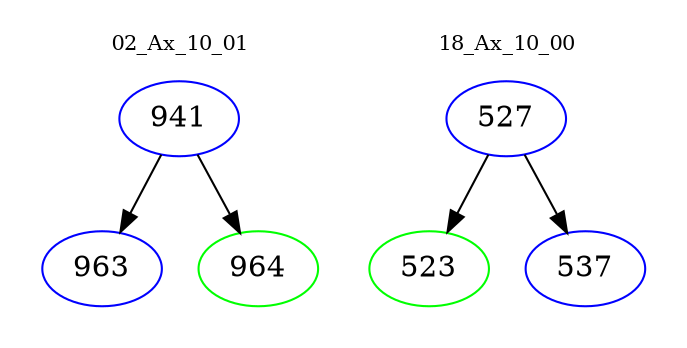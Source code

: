 digraph{
subgraph cluster_0 {
color = white
label = "02_Ax_10_01";
fontsize=10;
T0_941 [label="941", color="blue"]
T0_941 -> T0_963 [color="black"]
T0_963 [label="963", color="blue"]
T0_941 -> T0_964 [color="black"]
T0_964 [label="964", color="green"]
}
subgraph cluster_1 {
color = white
label = "18_Ax_10_00";
fontsize=10;
T1_527 [label="527", color="blue"]
T1_527 -> T1_523 [color="black"]
T1_523 [label="523", color="green"]
T1_527 -> T1_537 [color="black"]
T1_537 [label="537", color="blue"]
}
}
